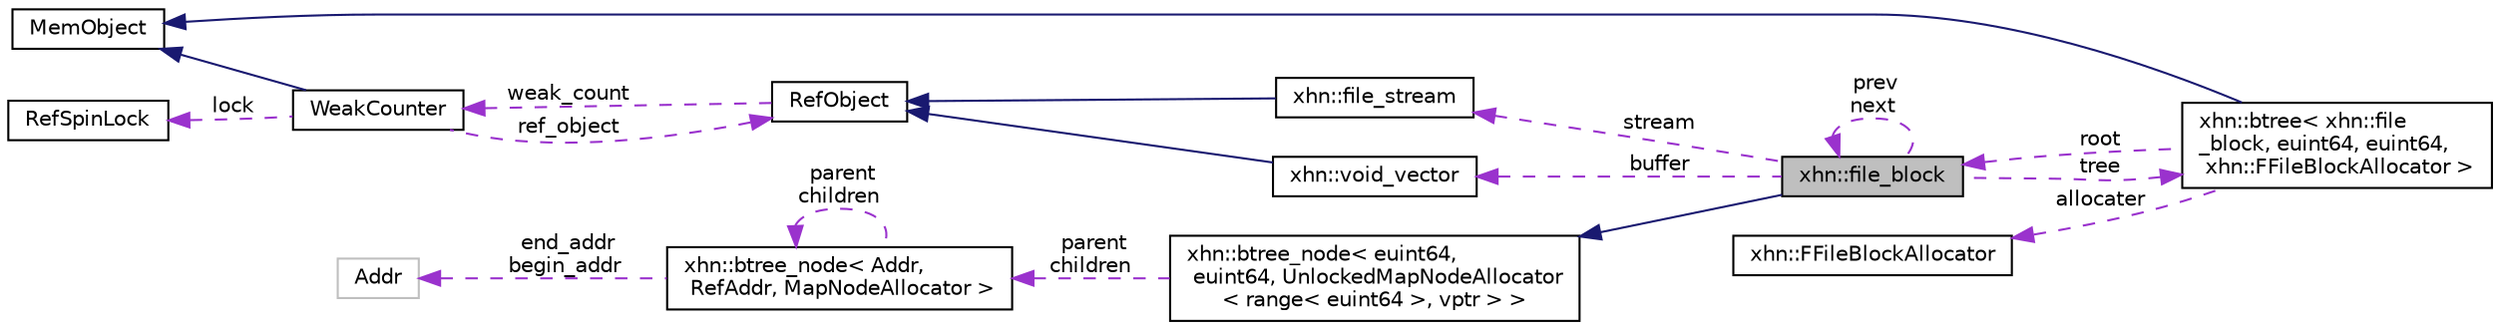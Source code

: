 digraph "xhn::file_block"
{
  edge [fontname="Helvetica",fontsize="10",labelfontname="Helvetica",labelfontsize="10"];
  node [fontname="Helvetica",fontsize="10",shape=record];
  rankdir="LR";
  Node1 [label="xhn::file_block",height=0.2,width=0.4,color="black", fillcolor="grey75", style="filled", fontcolor="black"];
  Node2 -> Node1 [dir="back",color="midnightblue",fontsize="10",style="solid",fontname="Helvetica"];
  Node2 [label="xhn::btree_node\< euint64,\l euint64, UnlockedMapNodeAllocator\l\< range\< euint64 \>, vptr \> \>",height=0.2,width=0.4,color="black", fillcolor="white", style="filled",URL="$classxhn_1_1btree__node.html"];
  Node3 -> Node2 [dir="back",color="darkorchid3",fontsize="10",style="dashed",label=" parent\nchildren" ,fontname="Helvetica"];
  Node3 [label="xhn::btree_node\< Addr,\l RefAddr, MapNodeAllocator \>",height=0.2,width=0.4,color="black", fillcolor="white", style="filled",URL="$classxhn_1_1btree__node.html"];
  Node3 -> Node3 [dir="back",color="darkorchid3",fontsize="10",style="dashed",label=" parent\nchildren" ,fontname="Helvetica"];
  Node4 -> Node3 [dir="back",color="darkorchid3",fontsize="10",style="dashed",label=" end_addr\nbegin_addr" ,fontname="Helvetica"];
  Node4 [label="Addr",height=0.2,width=0.4,color="grey75", fillcolor="white", style="filled"];
  Node5 -> Node1 [dir="back",color="darkorchid3",fontsize="10",style="dashed",label=" tree" ,fontname="Helvetica"];
  Node5 [label="xhn::btree\< xhn::file\l_block, euint64, euint64,\l xhn::FFileBlockAllocator \>",height=0.2,width=0.4,color="black", fillcolor="white", style="filled",URL="$classxhn_1_1btree.html"];
  Node6 -> Node5 [dir="back",color="midnightblue",fontsize="10",style="solid",fontname="Helvetica"];
  Node6 [label="MemObject",height=0.2,width=0.4,color="black", fillcolor="white", style="filled",URL="$class_mem_object.html"];
  Node7 -> Node5 [dir="back",color="darkorchid3",fontsize="10",style="dashed",label=" allocater" ,fontname="Helvetica"];
  Node7 [label="xhn::FFileBlockAllocator",height=0.2,width=0.4,color="black", fillcolor="white", style="filled",URL="$classxhn_1_1_f_file_block_allocator.html"];
  Node1 -> Node5 [dir="back",color="darkorchid3",fontsize="10",style="dashed",label=" root" ,fontname="Helvetica"];
  Node8 -> Node1 [dir="back",color="darkorchid3",fontsize="10",style="dashed",label=" stream" ,fontname="Helvetica"];
  Node8 [label="xhn::file_stream",height=0.2,width=0.4,color="black", fillcolor="white", style="filled",URL="$classxhn_1_1file__stream.html"];
  Node9 -> Node8 [dir="back",color="midnightblue",fontsize="10",style="solid",fontname="Helvetica"];
  Node9 [label="RefObject",height=0.2,width=0.4,color="black", fillcolor="white", style="filled",URL="$class_ref_object.html"];
  Node10 -> Node9 [dir="back",color="darkorchid3",fontsize="10",style="dashed",label=" weak_count" ,fontname="Helvetica"];
  Node10 [label="WeakCounter",height=0.2,width=0.4,color="black", fillcolor="white", style="filled",URL="$class_weak_counter.html",tooltip="WeakCounter. "];
  Node6 -> Node10 [dir="back",color="midnightblue",fontsize="10",style="solid",fontname="Helvetica"];
  Node11 -> Node10 [dir="back",color="darkorchid3",fontsize="10",style="dashed",label=" lock" ,fontname="Helvetica"];
  Node11 [label="RefSpinLock",height=0.2,width=0.4,color="black", fillcolor="white", style="filled",URL="$class_ref_spin_lock.html"];
  Node9 -> Node10 [dir="back",color="darkorchid3",fontsize="10",style="dashed",label=" ref_object" ,fontname="Helvetica"];
  Node1 -> Node1 [dir="back",color="darkorchid3",fontsize="10",style="dashed",label=" prev\nnext" ,fontname="Helvetica"];
  Node12 -> Node1 [dir="back",color="darkorchid3",fontsize="10",style="dashed",label=" buffer" ,fontname="Helvetica"];
  Node12 [label="xhn::void_vector",height=0.2,width=0.4,color="black", fillcolor="white", style="filled",URL="$classxhn_1_1void__vector.html"];
  Node9 -> Node12 [dir="back",color="midnightblue",fontsize="10",style="solid",fontname="Helvetica"];
}
